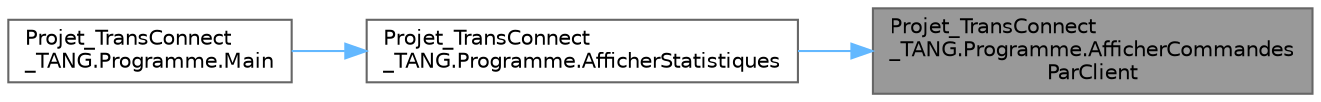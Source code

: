 digraph "Projet_TransConnect_TANG.Programme.AfficherCommandesParClient"
{
 // LATEX_PDF_SIZE
  bgcolor="transparent";
  edge [fontname=Helvetica,fontsize=10,labelfontname=Helvetica,labelfontsize=10];
  node [fontname=Helvetica,fontsize=10,shape=box,height=0.2,width=0.4];
  rankdir="RL";
  Node1 [id="Node000001",label="Projet_TransConnect\l_TANG.Programme.AfficherCommandes\lParClient",height=0.2,width=0.4,color="gray40", fillcolor="grey60", style="filled", fontcolor="black",tooltip="Affiche les commandes pour un client spécifique."];
  Node1 -> Node2 [id="edge3_Node000001_Node000002",dir="back",color="steelblue1",style="solid",tooltip=" "];
  Node2 [id="Node000002",label="Projet_TransConnect\l_TANG.Programme.AfficherStatistiques",height=0.2,width=0.4,color="grey40", fillcolor="white", style="filled",URL="$class_projet___trans_connect___t_a_n_g_1_1_programme.html#aa45af7fbaa322cdc8645c58daf915fa2",tooltip="Menu pour afficher les statistiques."];
  Node2 -> Node3 [id="edge4_Node000002_Node000003",dir="back",color="steelblue1",style="solid",tooltip=" "];
  Node3 [id="Node000003",label="Projet_TransConnect\l_TANG.Programme.Main",height=0.2,width=0.4,color="grey40", fillcolor="white", style="filled",URL="$class_projet___trans_connect___t_a_n_g_1_1_programme.html#a69d6e7595085ec66d0aa8018dce16cb0",tooltip=" "];
}
